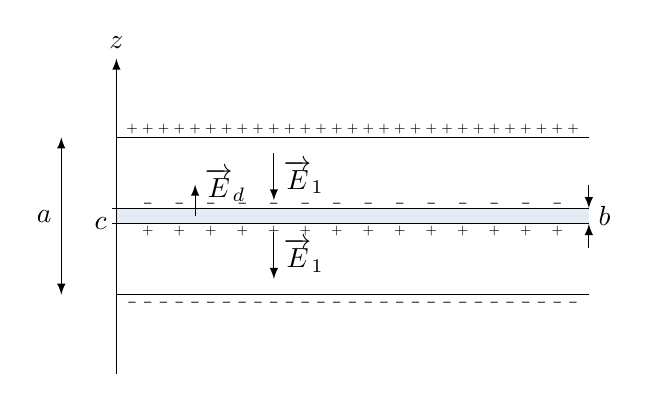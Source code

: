 \begin{tikzpicture}[>=latex, % option for nice arrows
  mark coordinate/.style={inner sep=0pt,outer sep=0pt,minimum size=3pt,
    fill=black,circle}]
  \sf
  \definecolor{red}{RGB}{221,42,43}
  \definecolor{green}{RGB}{105,182,40}
  \definecolor{blue}{RGB}{0,51,153}
  \definecolor{orange}{RGB}{192,128,64}
  \definecolor{gray}{RGB}{107,108,110}


  \fill[blue!10] (0,-0.1) rectangle (6,0.1);
  \draw[] (0,-1) -- (6,-1);
  \draw[] (0,1) -- (6,1);
  \draw[] (0,-0.1) node[left] {$c$};
  \draw[] (0,-0.1) -- (-0.05,-0.1);
  \draw[] (0,+0.1) -- (-0.05,+0.1);

  \draw[<->] (-0.7,-1) -- (-0.7,1) node[left, midway] {$a$};
  \draw(6,0) node[right] {$b$};
  \draw[] (0,0.1) -- (6,0.1);
  \draw[] (0,-0.1) -- (6,-0.1);
  \draw[->] (6,0.4) -- (6,0.1);
  \draw[->] (6,-0.4) -- (6,-0.1);

  \draw[->] (0,-2) -- (0,2) node[above] {$z$};
  \draw[<-] (2,-0.8) -- (2,-0.2) node[midway, right] {$\overrightarrow{E}_1$};
  \draw[<-] (2,0.2) -- (2,0.8) node[midway, right] {$\overrightarrow{E}_1$};
  \draw[->] (1,0.0) -- (1,0.4) node[right] {$\overrightarrow{E}_d$};
  \def \n {29}
  \foreach \s in {1,...,\n} {
    \draw (0.2*\s,1) node[yshift=3pt] {\tiny +};
    \draw (0.2*\s,-1) node[yshift=-3pt] {\tiny --};
  }
  \def \m {14}
  \foreach \s in {1,...,\m} {
    \draw (0.4*\s,-0.1) node[yshift=-2.5pt] {\tiny +};
    \draw (0.4*\s,+0.1) node[yshift=1.5pt] {\tiny --};
  }
\end{tikzpicture}
